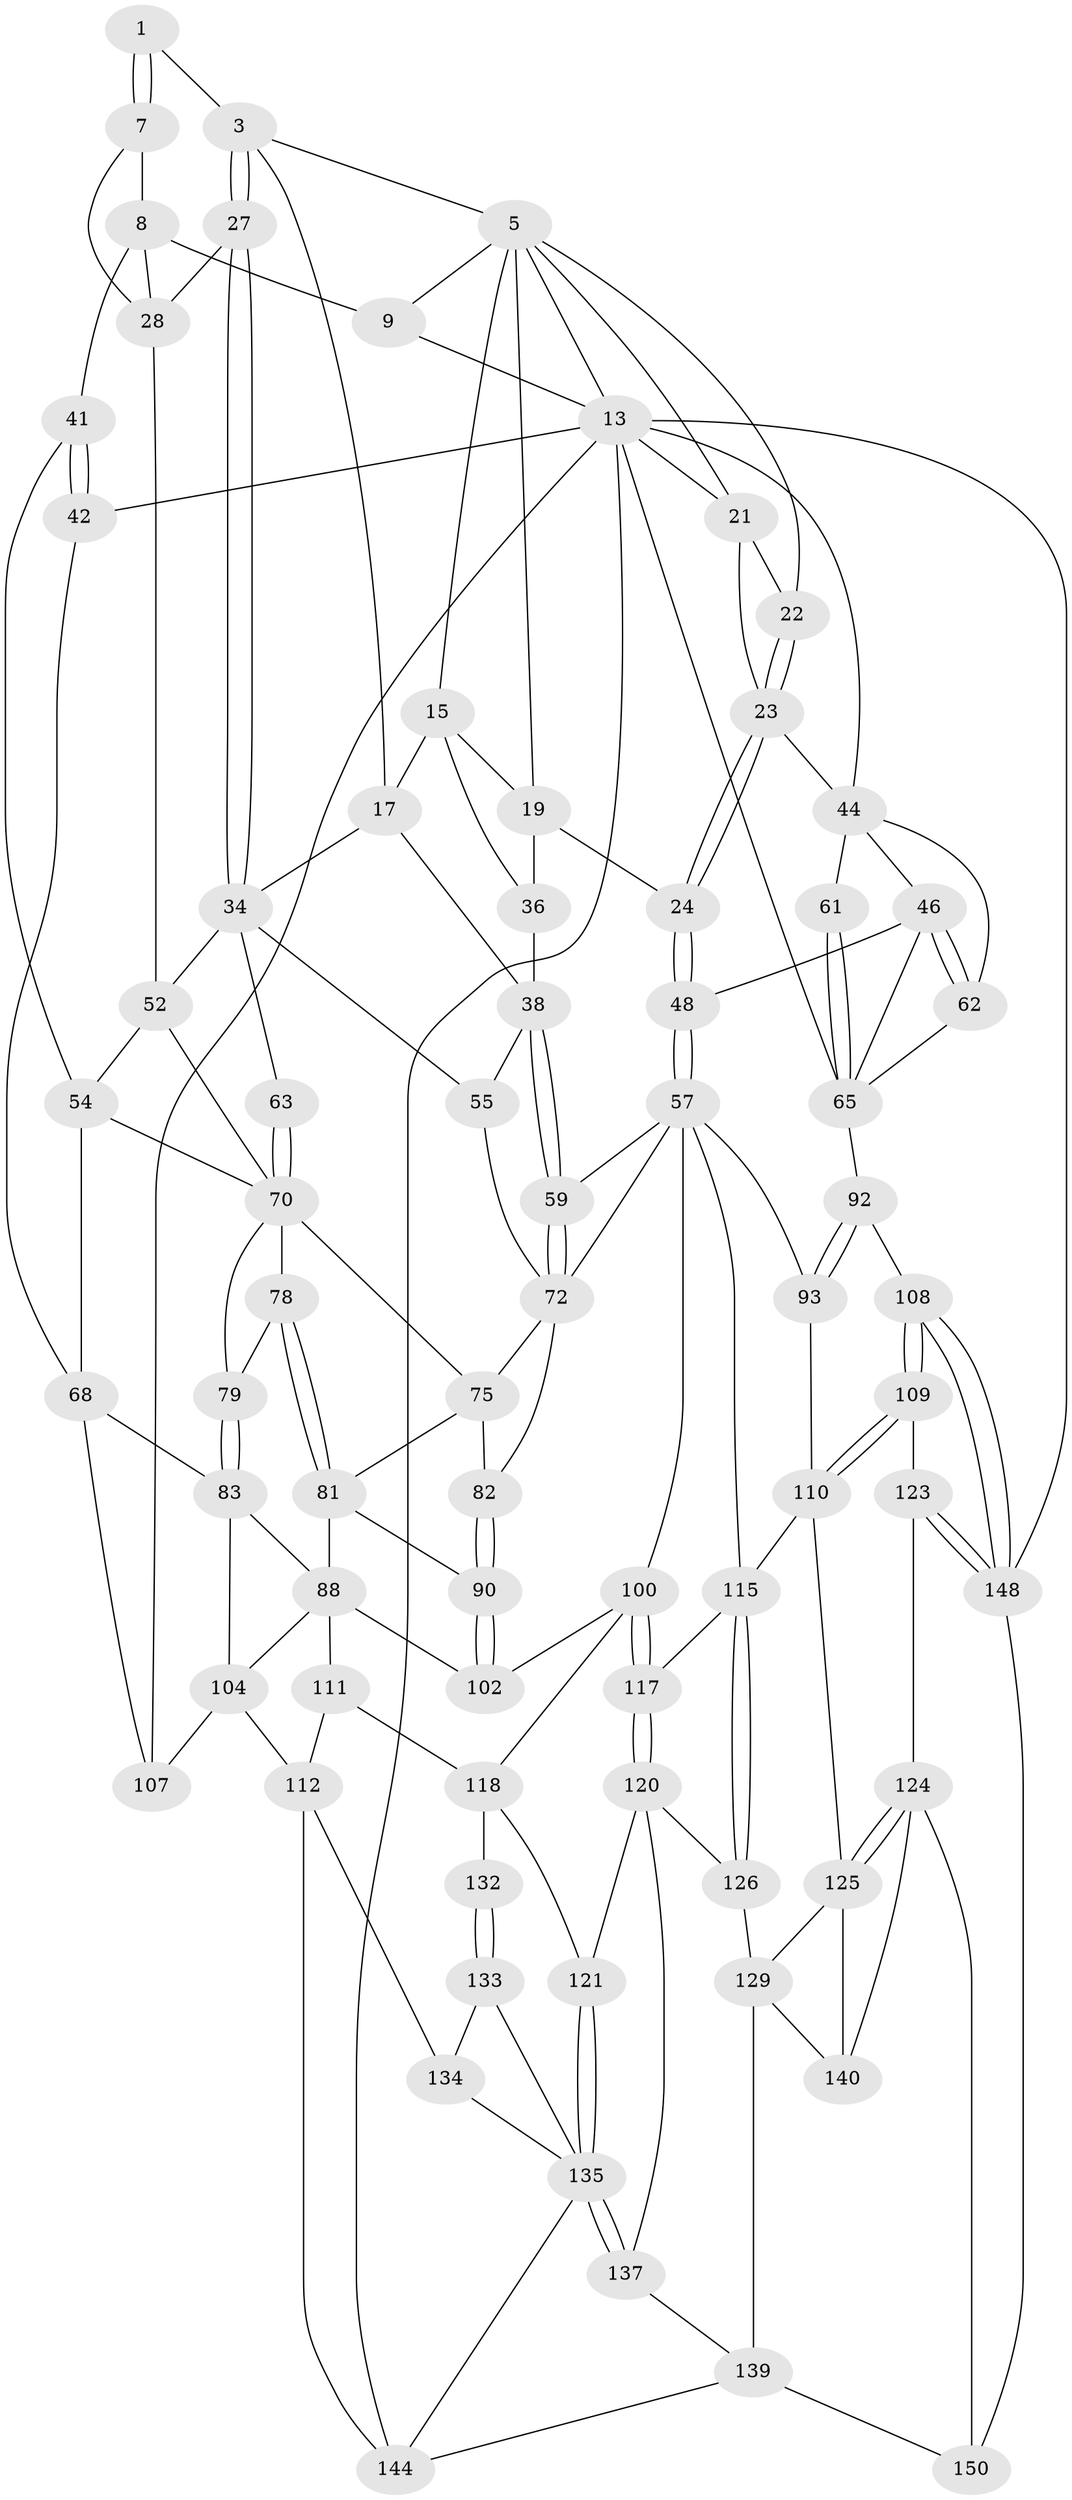 // original degree distribution, {3: 0.013333333333333334, 4: 0.22666666666666666, 5: 0.5466666666666666, 6: 0.21333333333333335}
// Generated by graph-tools (version 1.1) at 2025/17/03/09/25 04:17:20]
// undirected, 75 vertices, 168 edges
graph export_dot {
graph [start="1"]
  node [color=gray90,style=filled];
  1 [pos="+0.24541826223972335+0.041117524989473124",super="+2"];
  3 [pos="+0.2865547991792233+0.0809042623768231",super="+4"];
  5 [pos="+0.48308271974795464+0",super="+6+10"];
  7 [pos="+0.1217522697784775+0.0629347284739043",super="+26"];
  8 [pos="+0.10850219288899583+0.0558752574412076",super="+35"];
  9 [pos="+0+0"];
  13 [pos="+1+0",super="+85+32+14"];
  15 [pos="+0.49105313663634625+0.1220117353981531",super="+16"];
  17 [pos="+0.370582332586614+0.14592570722413345",super="+33"];
  19 [pos="+0.6299471621075419+0",super="+25+20"];
  21 [pos="+0.913648341120592+0.0662993763225458",super="+30"];
  22 [pos="+0.7605357595414696+0.043566584157723236"];
  23 [pos="+0.7807150328127639+0.1944724758369895",super="+31"];
  24 [pos="+0.716723084211399+0.22958341069026122"];
  27 [pos="+0.2610482278936797+0.2238952334152895"];
  28 [pos="+0.23155545598560476+0.22192708134645023",super="+43"];
  34 [pos="+0.28975249593722335+0.23229076192833997",super="+50"];
  36 [pos="+0.54920138477461+0.2462056700399751",super="+37"];
  38 [pos="+0.5131455996474724+0.29630411236727233",super="+39"];
  41 [pos="+0.009629114038466004+0.271965784859195"];
  42 [pos="+0+0.2497352164078589"];
  44 [pos="+0.8541898508165309+0.22749288850788302",super="+49+45"];
  46 [pos="+0.8439601962498101+0.38054496982068575",super="+47"];
  48 [pos="+0.745976188212116+0.4578319908626599"];
  52 [pos="+0.1548718610108767+0.36046028910060784",super="+53"];
  54 [pos="+0.08287382916622847+0.3284542267894357",super="+67"];
  55 [pos="+0.40182944088541556+0.349228551890213"];
  57 [pos="+0.6555968494271253+0.48584108550197364",super="+94+58"];
  59 [pos="+0.611801620566511+0.485106278780391"];
  61 [pos="+1+0.2834215600728687"];
  62 [pos="+0.9440632800783743+0.3451698896027417",super="+64"];
  63 [pos="+0.29661466422851+0.38826255918167385"];
  65 [pos="+1+0.36798857235694976",super="+86"];
  68 [pos="+0+0.538804794718873",super="+69"];
  70 [pos="+0.28085870326561113+0.4160115817787466",super="+76+71"];
  72 [pos="+0.5153218930356636+0.5532398055298393",super="+73"];
  75 [pos="+0.35323142042262007+0.4651248257338688",super="+80"];
  78 [pos="+0.2574787629665688+0.520906872043849"];
  79 [pos="+0.17846610128895363+0.49250222107459185"];
  81 [pos="+0.26768758728421654+0.5289553078791123",super="+87"];
  82 [pos="+0.36832097885454834+0.5702950283644053"];
  83 [pos="+0.15937410032510324+0.5215698617337104",super="+84"];
  88 [pos="+0.1955968886866286+0.6566535986464859",super="+89+103"];
  90 [pos="+0.333080547768777+0.6043981638938121"];
  92 [pos="+1+0.7054690611712978"];
  93 [pos="+0.7606839048496548+0.6773682609018025",super="+95"];
  100 [pos="+0.45725143078373104+0.7005183893451974",super="+101"];
  102 [pos="+0.32906940241905835+0.6876344052193367"];
  104 [pos="+0.08753165582014864+0.6451566170315421",super="+105"];
  107 [pos="+0+0.7695040096534398"];
  108 [pos="+0.9603613881380771+0.7676466080451254"];
  109 [pos="+0.9597836883102313+0.7679869386090288"];
  110 [pos="+0.6842937258104744+0.7673566962833395",super="+114"];
  111 [pos="+0.191896188274962+0.7831310768489331"];
  112 [pos="+0.14125194559190848+0.799497255735422",super="+130"];
  115 [pos="+0.6097184038565879+0.8079371980478238",super="+116"];
  117 [pos="+0.4965883096388125+0.805213836516722"];
  118 [pos="+0.3636068370146158+0.7806853978626838",super="+122+119"];
  120 [pos="+0.4845506345556173+0.8317543470982097",super="+127"];
  121 [pos="+0.40144757725718544+0.8604183860060608"];
  123 [pos="+0.840800178873707+0.8670705958469612"];
  124 [pos="+0.8292999115225057+0.8737698197985198",super="+142"];
  125 [pos="+0.7462376870813651+0.8773775742398617",super="+128"];
  126 [pos="+0.6140289982143842+0.851619881275861"];
  129 [pos="+0.6159214524373989+0.8631490889499227",super="+138"];
  132 [pos="+0.26851840365716917+0.8932381885736314"];
  133 [pos="+0.2681946421952522+0.8993758812263493"];
  134 [pos="+0.12829227741413737+0.9092934190932211"];
  135 [pos="+0.4079964435491228+0.934342720272307",super="+136"];
  137 [pos="+0.5122538780024006+0.9205581780264989"];
  139 [pos="+0.5172286135279085+0.9256035516868445",super="+146"];
  140 [pos="+0.6591024230689261+0.9863209831734382"];
  144 [pos="+0.2769634174477164+1",super="+145"];
  148 [pos="+0.8834019026925609+1",super="+149"];
  150 [pos="+0.7024633545365991+1"];
  1 -- 7 [weight=2];
  1 -- 7;
  1 -- 3;
  3 -- 27;
  3 -- 27;
  3 -- 17;
  3 -- 5;
  5 -- 9;
  5 -- 19;
  5 -- 21;
  5 -- 22;
  5 -- 13;
  5 -- 15;
  7 -- 8 [weight=2];
  7 -- 28;
  8 -- 9;
  8 -- 41;
  8 -- 28;
  9 -- 13;
  13 -- 148;
  13 -- 44;
  13 -- 21;
  13 -- 42;
  13 -- 107;
  13 -- 144;
  13 -- 65;
  15 -- 17;
  15 -- 19;
  15 -- 36;
  17 -- 34;
  17 -- 38;
  19 -- 24;
  19 -- 36 [weight=2];
  21 -- 22;
  21 -- 23;
  22 -- 23;
  22 -- 23;
  23 -- 24;
  23 -- 24;
  23 -- 44;
  24 -- 48;
  24 -- 48;
  27 -- 28;
  27 -- 34;
  27 -- 34;
  28 -- 52;
  34 -- 52;
  34 -- 63 [weight=2];
  34 -- 55;
  36 -- 38;
  38 -- 59;
  38 -- 59;
  38 -- 55;
  41 -- 42;
  41 -- 42;
  41 -- 54;
  42 -- 68;
  44 -- 61 [weight=2];
  44 -- 46;
  44 -- 62;
  46 -- 62 [weight=2];
  46 -- 62;
  46 -- 48;
  46 -- 65;
  48 -- 57;
  48 -- 57;
  52 -- 54;
  52 -- 70;
  54 -- 68;
  54 -- 70;
  55 -- 72;
  57 -- 93 [weight=3];
  57 -- 115;
  57 -- 100;
  57 -- 72;
  57 -- 59;
  59 -- 72;
  59 -- 72;
  61 -- 65;
  61 -- 65;
  62 -- 65;
  63 -- 70;
  63 -- 70;
  65 -- 92;
  68 -- 107;
  68 -- 83;
  70 -- 78;
  70 -- 75;
  70 -- 79;
  72 -- 82;
  72 -- 75;
  75 -- 81;
  75 -- 82;
  78 -- 79;
  78 -- 81;
  78 -- 81;
  79 -- 83;
  79 -- 83;
  81 -- 88;
  81 -- 90;
  82 -- 90;
  82 -- 90;
  83 -- 88;
  83 -- 104;
  88 -- 104;
  88 -- 102;
  88 -- 111;
  90 -- 102;
  90 -- 102;
  92 -- 93;
  92 -- 93;
  92 -- 108;
  93 -- 110;
  100 -- 117;
  100 -- 117;
  100 -- 102;
  100 -- 118;
  104 -- 107;
  104 -- 112 [weight=2];
  108 -- 109;
  108 -- 109;
  108 -- 148;
  108 -- 148;
  109 -- 110;
  109 -- 110;
  109 -- 123;
  110 -- 115;
  110 -- 125;
  111 -- 112;
  111 -- 118;
  112 -- 134;
  112 -- 144;
  115 -- 126;
  115 -- 126;
  115 -- 117;
  117 -- 120;
  117 -- 120;
  118 -- 121;
  118 -- 132 [weight=2];
  120 -- 121;
  120 -- 137;
  120 -- 126;
  121 -- 135;
  121 -- 135;
  123 -- 124;
  123 -- 148;
  123 -- 148;
  124 -- 125;
  124 -- 125;
  124 -- 140;
  124 -- 150;
  125 -- 129;
  125 -- 140;
  126 -- 129;
  129 -- 139 [weight=2];
  129 -- 140;
  132 -- 133;
  132 -- 133;
  133 -- 134;
  133 -- 135;
  134 -- 135;
  135 -- 137;
  135 -- 137;
  135 -- 144;
  137 -- 139;
  139 -- 144;
  139 -- 150;
  148 -- 150;
}
